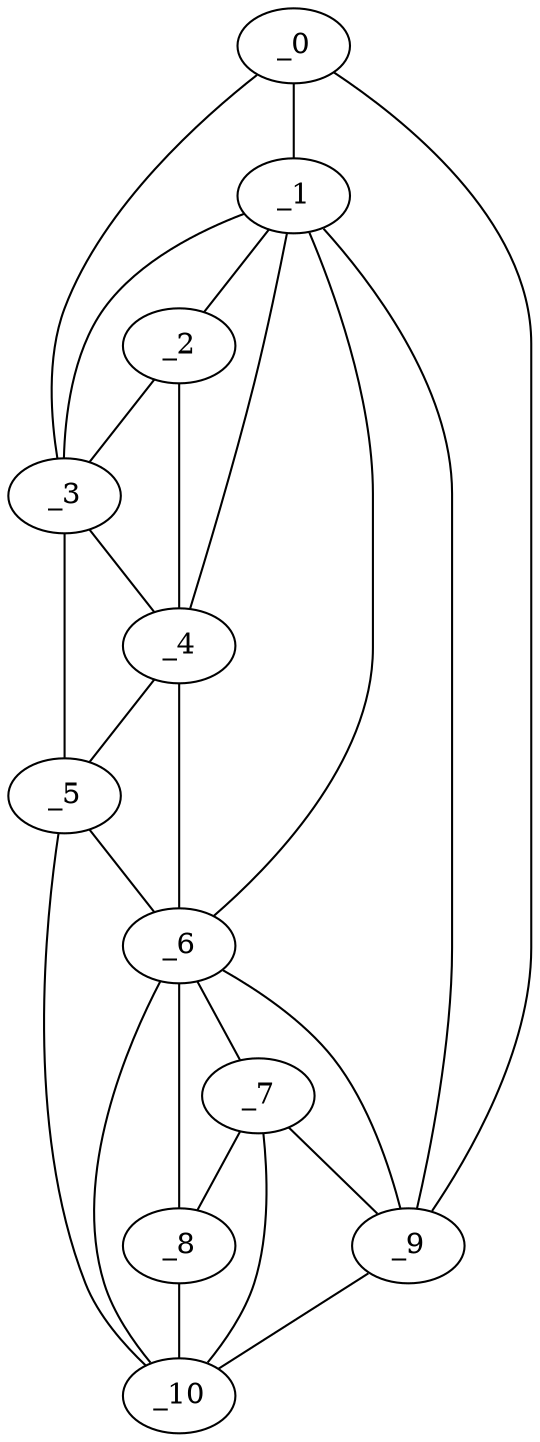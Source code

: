 graph "obj73__315.gxl" {
	_0	 [x=26,
		y=80];
	_1	 [x=77,
		y=80];
	_0 -- _1	 [valence=2];
	_3	 [x=89,
		y=97];
	_0 -- _3	 [valence=1];
	_9	 [x=123,
		y=57];
	_0 -- _9	 [valence=1];
	_2	 [x=85,
		y=88];
	_1 -- _2	 [valence=1];
	_1 -- _3	 [valence=2];
	_4	 [x=99,
		y=84];
	_1 -- _4	 [valence=2];
	_6	 [x=107,
		y=78];
	_1 -- _6	 [valence=1];
	_1 -- _9	 [valence=2];
	_2 -- _3	 [valence=2];
	_2 -- _4	 [valence=2];
	_3 -- _4	 [valence=1];
	_5	 [x=101,
		y=95];
	_3 -- _5	 [valence=1];
	_4 -- _5	 [valence=2];
	_4 -- _6	 [valence=2];
	_5 -- _6	 [valence=1];
	_10	 [x=125,
		y=85];
	_5 -- _10	 [valence=1];
	_7	 [x=122,
		y=62];
	_6 -- _7	 [valence=2];
	_8	 [x=122,
		y=78];
	_6 -- _8	 [valence=2];
	_6 -- _9	 [valence=2];
	_6 -- _10	 [valence=1];
	_7 -- _8	 [valence=1];
	_7 -- _9	 [valence=2];
	_7 -- _10	 [valence=1];
	_8 -- _10	 [valence=2];
	_9 -- _10	 [valence=1];
}
